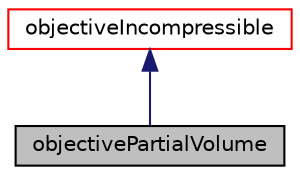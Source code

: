 digraph "objectivePartialVolume"
{
  bgcolor="transparent";
  edge [fontname="Helvetica",fontsize="10",labelfontname="Helvetica",labelfontsize="10"];
  node [fontname="Helvetica",fontsize="10",shape=record];
  Node1 [label="objectivePartialVolume",height=0.2,width=0.4,color="black", fillcolor="grey75", style="filled" fontcolor="black"];
  Node2 -> Node1 [dir="back",color="midnightblue",fontsize="10",style="solid",fontname="Helvetica"];
  Node2 [label="objectiveIncompressible",height=0.2,width=0.4,color="red",URL="$classFoam_1_1objectiveIncompressible.html",tooltip="Abstract base class for objective functions in incompressible flows. "];
}
